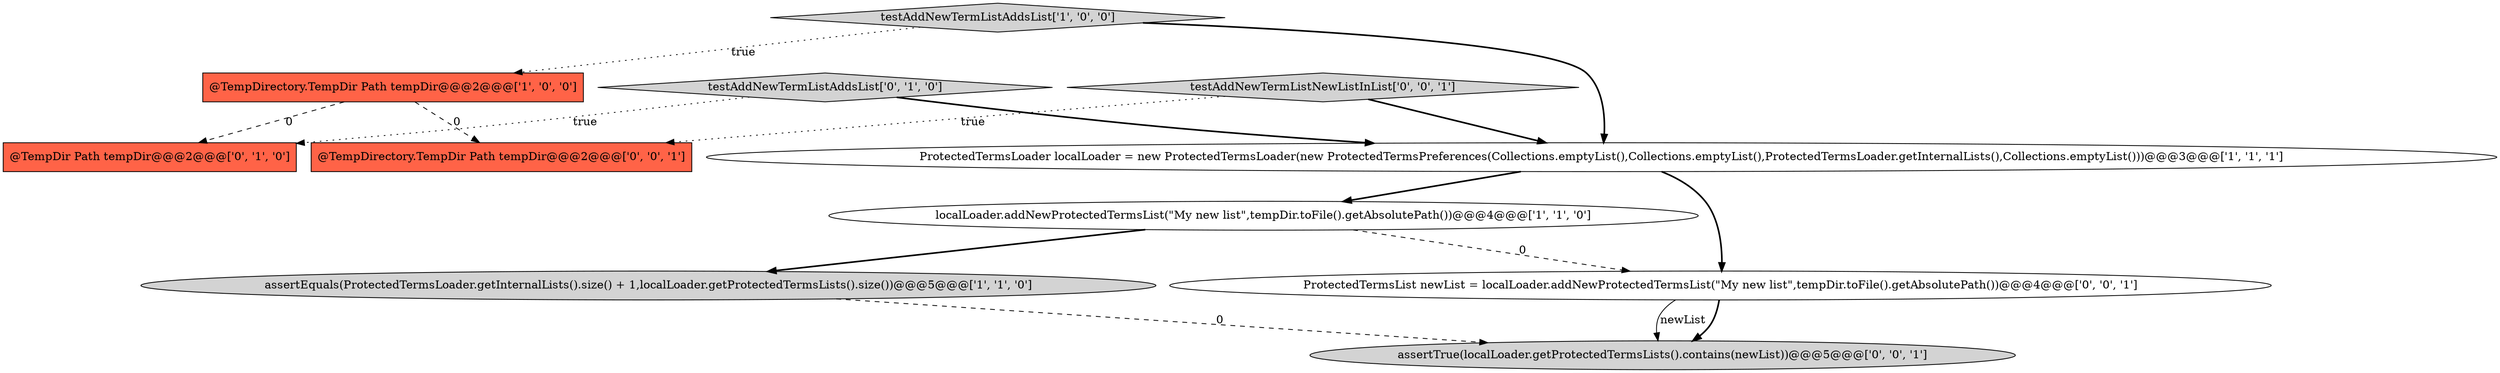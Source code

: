 digraph {
2 [style = filled, label = "testAddNewTermListAddsList['1', '0', '0']", fillcolor = lightgray, shape = diamond image = "AAA0AAABBB1BBB"];
8 [style = filled, label = "@TempDirectory.TempDir Path tempDir@@@2@@@['0', '0', '1']", fillcolor = tomato, shape = box image = "AAA0AAABBB3BBB"];
3 [style = filled, label = "@TempDirectory.TempDir Path tempDir@@@2@@@['1', '0', '0']", fillcolor = tomato, shape = box image = "AAA1AAABBB1BBB"];
0 [style = filled, label = "assertEquals(ProtectedTermsLoader.getInternalLists().size() + 1,localLoader.getProtectedTermsLists().size())@@@5@@@['1', '1', '0']", fillcolor = lightgray, shape = ellipse image = "AAA0AAABBB1BBB"];
5 [style = filled, label = "@TempDir Path tempDir@@@2@@@['0', '1', '0']", fillcolor = tomato, shape = box image = "AAA1AAABBB2BBB"];
9 [style = filled, label = "ProtectedTermsList newList = localLoader.addNewProtectedTermsList(\"My new list\",tempDir.toFile().getAbsolutePath())@@@4@@@['0', '0', '1']", fillcolor = white, shape = ellipse image = "AAA0AAABBB3BBB"];
4 [style = filled, label = "ProtectedTermsLoader localLoader = new ProtectedTermsLoader(new ProtectedTermsPreferences(Collections.emptyList(),Collections.emptyList(),ProtectedTermsLoader.getInternalLists(),Collections.emptyList()))@@@3@@@['1', '1', '1']", fillcolor = white, shape = ellipse image = "AAA0AAABBB1BBB"];
1 [style = filled, label = "localLoader.addNewProtectedTermsList(\"My new list\",tempDir.toFile().getAbsolutePath())@@@4@@@['1', '1', '0']", fillcolor = white, shape = ellipse image = "AAA0AAABBB1BBB"];
6 [style = filled, label = "testAddNewTermListAddsList['0', '1', '0']", fillcolor = lightgray, shape = diamond image = "AAA0AAABBB2BBB"];
7 [style = filled, label = "testAddNewTermListNewListInList['0', '0', '1']", fillcolor = lightgray, shape = diamond image = "AAA0AAABBB3BBB"];
10 [style = filled, label = "assertTrue(localLoader.getProtectedTermsLists().contains(newList))@@@5@@@['0', '0', '1']", fillcolor = lightgray, shape = ellipse image = "AAA0AAABBB3BBB"];
2->3 [style = dotted, label="true"];
3->5 [style = dashed, label="0"];
4->9 [style = bold, label=""];
3->8 [style = dashed, label="0"];
6->4 [style = bold, label=""];
1->9 [style = dashed, label="0"];
4->1 [style = bold, label=""];
1->0 [style = bold, label=""];
7->4 [style = bold, label=""];
9->10 [style = bold, label=""];
7->8 [style = dotted, label="true"];
9->10 [style = solid, label="newList"];
2->4 [style = bold, label=""];
0->10 [style = dashed, label="0"];
6->5 [style = dotted, label="true"];
}

